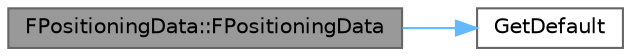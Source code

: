 digraph "FPositioningData::FPositioningData"
{
 // INTERACTIVE_SVG=YES
 // LATEX_PDF_SIZE
  bgcolor="transparent";
  edge [fontname=Helvetica,fontsize=10,labelfontname=Helvetica,labelfontsize=10];
  node [fontname=Helvetica,fontsize=10,shape=box,height=0.2,width=0.4];
  rankdir="LR";
  Node1 [id="Node000001",label="FPositioningData::FPositioningData",height=0.2,width=0.4,color="gray40", fillcolor="grey60", style="filled", fontcolor="black",tooltip=" "];
  Node1 -> Node2 [id="edge1_Node000001_Node000002",color="steelblue1",style="solid",tooltip=" "];
  Node2 [id="Node000002",label="GetDefault",height=0.2,width=0.4,color="grey40", fillcolor="white", style="filled",URL="$d7/d66/MemoryLayout_8h.html#a29fa854f59af6659ec8dbc130aab2082",tooltip=" "];
}

